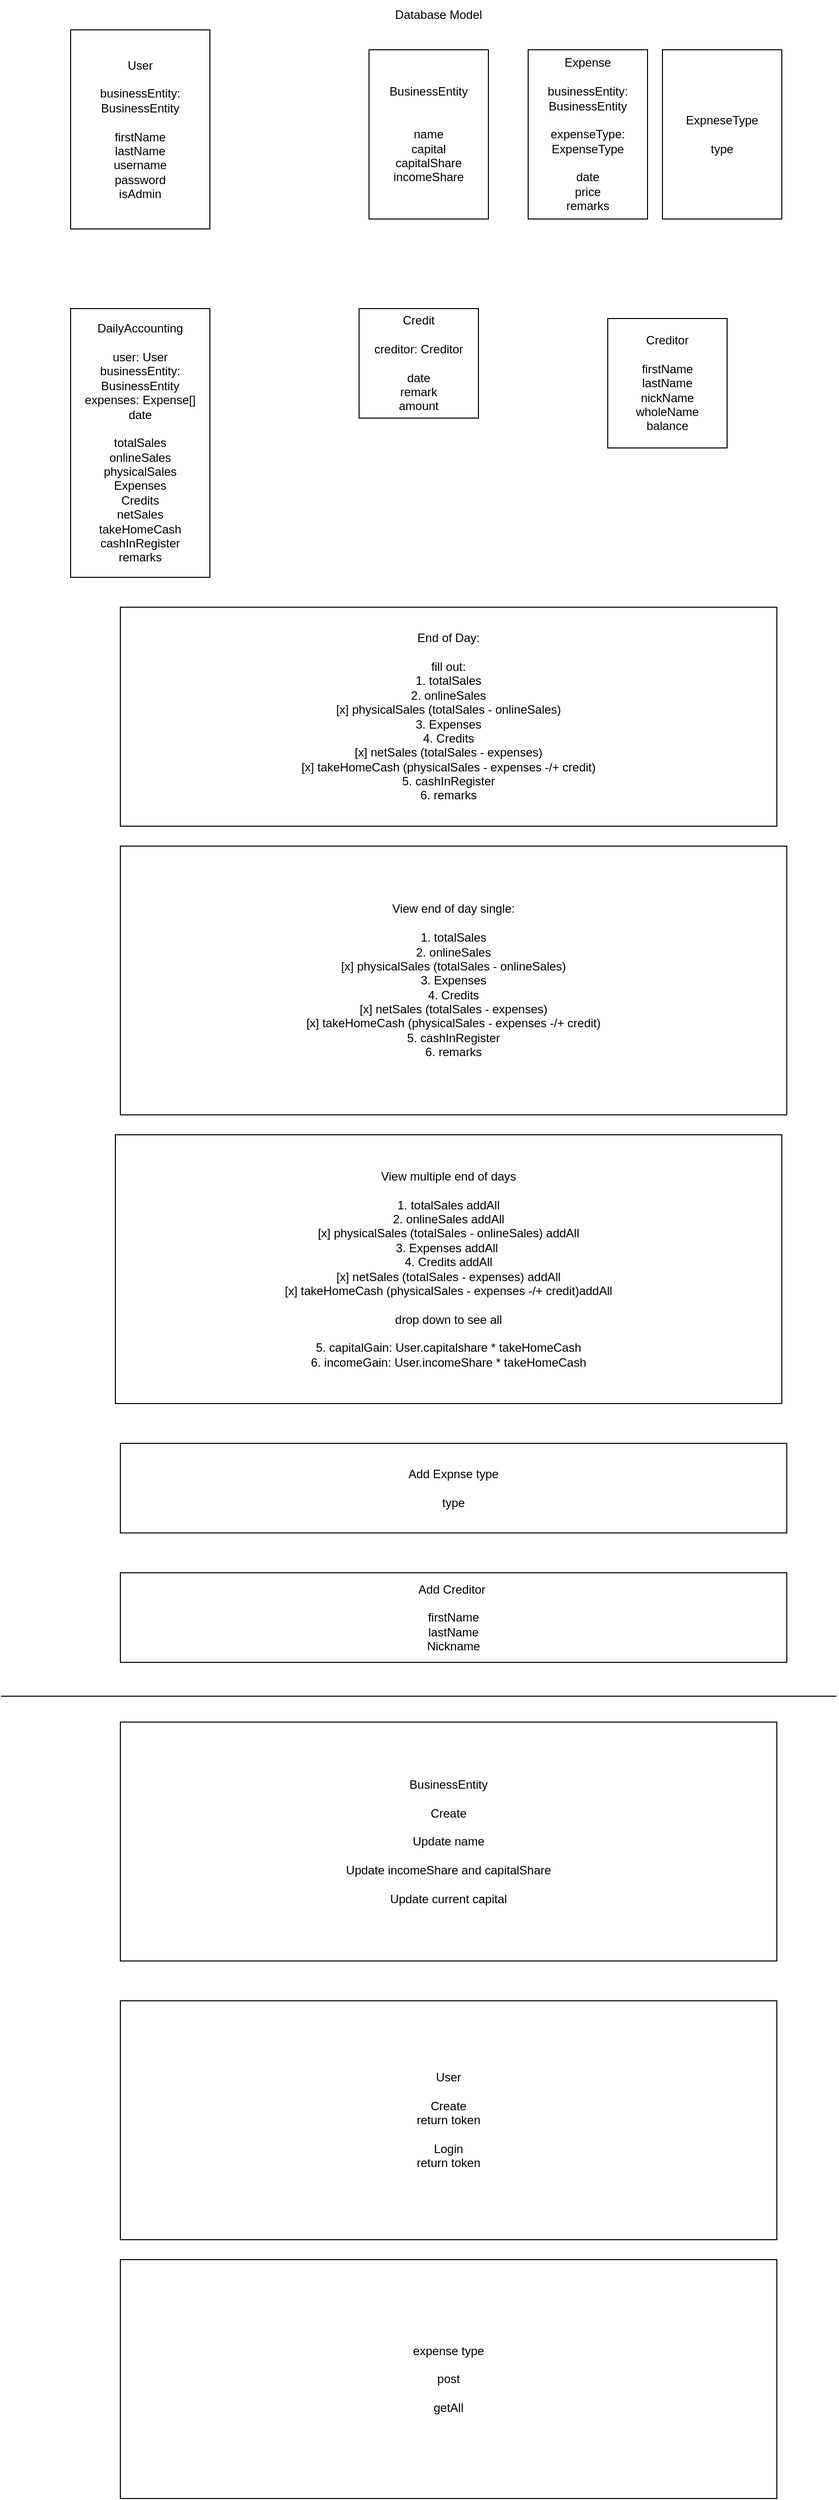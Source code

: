 <mxfile version="15.6.6" type="device"><diagram id="27YZcKbdvIIkczw3A9h6" name="Page-1"><mxGraphModel dx="1038" dy="547" grid="1" gridSize="10" guides="1" tooltips="1" connect="1" arrows="1" fold="1" page="1" pageScale="1" pageWidth="850" pageHeight="1100" math="0" shadow="0"><root><mxCell id="0"/><mxCell id="1" parent="0"/><mxCell id="jt-SDenVV1EwC-YxXWQB-1" value="Database Model" style="text;html=1;strokeColor=none;fillColor=none;align=center;verticalAlign=middle;whiteSpace=wrap;rounded=0;" parent="1" vertex="1"><mxGeometry x="380" y="10" width="120" height="30" as="geometry"/></mxCell><mxCell id="jt-SDenVV1EwC-YxXWQB-2" value="User&lt;br&gt;&lt;br&gt;businessEntity:&lt;br&gt;BusinessEntity&lt;br&gt;&lt;br&gt;firstName&lt;br&gt;lastName&lt;br&gt;username&lt;br&gt;password&lt;br&gt;isAdmin" style="rounded=0;whiteSpace=wrap;html=1;" parent="1" vertex="1"><mxGeometry x="70" y="40" width="140" height="200" as="geometry"/></mxCell><mxCell id="jt-SDenVV1EwC-YxXWQB-3" value="DailyAccounting&lt;br&gt;&lt;br&gt;user: User&lt;br&gt;businessEntity:&lt;br&gt;BusinessEntity&lt;br&gt;expenses: Expense[]&lt;br&gt;date&lt;br&gt;&lt;br&gt;totalSales&lt;br&gt;onlineSales&lt;br&gt;physicalSales&lt;br&gt;Expenses&lt;br&gt;Credits&lt;br&gt;netSales&lt;br&gt;takeHomeCash&lt;br&gt;cashInRegister&lt;br&gt;remarks" style="rounded=0;whiteSpace=wrap;html=1;" parent="1" vertex="1"><mxGeometry x="70" y="320" width="140" height="270" as="geometry"/></mxCell><mxCell id="jt-SDenVV1EwC-YxXWQB-4" value="Expense&lt;br&gt;&lt;br&gt;businessEntity:&lt;br&gt;BusinessEntity&lt;br&gt;&lt;br&gt;expenseType: ExpenseType&lt;br&gt;&lt;br&gt;date&lt;br&gt;price&lt;br&gt;remarks" style="rounded=0;whiteSpace=wrap;html=1;" parent="1" vertex="1"><mxGeometry x="530" y="60" width="120" height="170" as="geometry"/></mxCell><mxCell id="xOWwZzGV78IkBqvLT3d6-1" value="BusinessEntity&lt;br&gt;&lt;br&gt;&lt;br&gt;name&lt;br&gt;capital&lt;br&gt;capitalShare&lt;br&gt;incomeShare" style="rounded=0;whiteSpace=wrap;html=1;" parent="1" vertex="1"><mxGeometry x="370" y="60" width="120" height="170" as="geometry"/></mxCell><mxCell id="SXVXDn20BuGUWamBg-YK-15" value="End of Day:&lt;br&gt;&lt;br&gt;fill out:&lt;br&gt;1. totalSales&lt;br&gt;2. onlineSales&lt;br&gt;[x] physicalSales (totalSales - onlineSales)&lt;br&gt;3. Expenses&lt;br&gt;4. Credits&lt;br&gt;[x] netSales (totalSales - expenses)&lt;br&gt;[x] takeHomeCash (physicalSales - expenses -/+ credit)&lt;br&gt;5. cashInRegister&lt;br&gt;6. remarks" style="rounded=0;whiteSpace=wrap;html=1;" parent="1" vertex="1"><mxGeometry x="120" y="620" width="660" height="220" as="geometry"/></mxCell><mxCell id="SXVXDn20BuGUWamBg-YK-16" value="Credit&lt;br&gt;&lt;br&gt;creditor: Creditor&lt;br&gt;&lt;br&gt;date&lt;br&gt;remark&lt;br&gt;amount" style="rounded=0;whiteSpace=wrap;html=1;" parent="1" vertex="1"><mxGeometry x="360" y="320" width="120" height="110" as="geometry"/></mxCell><mxCell id="SXVXDn20BuGUWamBg-YK-17" value="Creditor&lt;br&gt;&lt;br&gt;firstName&lt;br&gt;lastName&lt;br&gt;nickName&lt;br&gt;wholeName&lt;br&gt;balance" style="rounded=0;whiteSpace=wrap;html=1;" parent="1" vertex="1"><mxGeometry x="610" y="330" width="120" height="130" as="geometry"/></mxCell><mxCell id="SXVXDn20BuGUWamBg-YK-18" value="View end of day single:&lt;br&gt;&lt;br&gt;1. totalSales&lt;br&gt;2. onlineSales&lt;br&gt;[x] physicalSales (totalSales - onlineSales)&lt;br&gt;3. Expenses&lt;br&gt;4. Credits&lt;br&gt;[x] netSales (totalSales - expenses)&lt;br&gt;[x] takeHomeCash (physicalSales - expenses -/+ credit)&lt;br&gt;5. cashInRegister&lt;br&gt;6. remarks" style="rounded=0;whiteSpace=wrap;html=1;" parent="1" vertex="1"><mxGeometry x="120" y="860" width="670" height="270" as="geometry"/></mxCell><mxCell id="SXVXDn20BuGUWamBg-YK-19" value="View multiple end of days&lt;br&gt;&lt;br&gt;1. totalSales addAll&lt;br&gt;2. onlineSales addAll&lt;br&gt;[x] physicalSales (totalSales - onlineSales) addAll&lt;br&gt;3. Expenses addAll&amp;nbsp;&lt;br&gt;4. Credits addAll&lt;br&gt;[x] netSales (totalSales - expenses) addAll&lt;br&gt;[x] takeHomeCash (physicalSales - expenses -/+ credit)addAll&lt;br&gt;&lt;br&gt;drop down to see all&lt;br&gt;&lt;br&gt;5. capitalGain: User.capitalshare * takeHomeCash&lt;br&gt;6. incomeGain: User.incomeShare * takeHomeCash" style="rounded=0;whiteSpace=wrap;html=1;" parent="1" vertex="1"><mxGeometry x="115" y="1150" width="670" height="270" as="geometry"/></mxCell><mxCell id="SXVXDn20BuGUWamBg-YK-20" value="Add Expnse type&lt;br&gt;&lt;br&gt;type" style="rounded=0;whiteSpace=wrap;html=1;" parent="1" vertex="1"><mxGeometry x="120" y="1460" width="670" height="90" as="geometry"/></mxCell><mxCell id="SXVXDn20BuGUWamBg-YK-21" value="ExpneseType&lt;br&gt;&lt;br&gt;type" style="rounded=0;whiteSpace=wrap;html=1;" parent="1" vertex="1"><mxGeometry x="665" y="60" width="120" height="170" as="geometry"/></mxCell><mxCell id="SXVXDn20BuGUWamBg-YK-22" value="Add Creditor&amp;nbsp;&lt;br&gt;&lt;br&gt;firstName&lt;br&gt;lastName&lt;br&gt;Nickname" style="rounded=0;whiteSpace=wrap;html=1;" parent="1" vertex="1"><mxGeometry x="120" y="1590" width="670" height="90" as="geometry"/></mxCell><mxCell id="Tf0hgai7c_R0EzSnoUQs-1" value="" style="endArrow=none;html=1;rounded=0;strokeColor=default;labelBackgroundColor=default;fontColor=default;" parent="1" edge="1"><mxGeometry width="50" height="50" relative="1" as="geometry"><mxPoint y="1714" as="sourcePoint"/><mxPoint x="840" y="1714" as="targetPoint"/></mxGeometry></mxCell><mxCell id="Tf0hgai7c_R0EzSnoUQs-2" value="BusinessEntity&lt;br&gt;&lt;br&gt;Create&lt;br&gt;&lt;br&gt;Update name&lt;br&gt;&lt;br&gt;Update incomeShare and capitalShare&lt;br&gt;&lt;br&gt;Update current capital" style="rounded=0;whiteSpace=wrap;html=1;fontColor=default;fillColor=default;strokeColor=default;" parent="1" vertex="1"><mxGeometry x="120" y="1740" width="660" height="240" as="geometry"/></mxCell><mxCell id="Tf0hgai7c_R0EzSnoUQs-3" value="User&lt;br&gt;&lt;br&gt;Create&lt;br&gt;return token&lt;br&gt;&lt;br&gt;Login&lt;br&gt;return token" style="rounded=0;whiteSpace=wrap;html=1;fontColor=default;fillColor=default;strokeColor=default;" parent="1" vertex="1"><mxGeometry x="120" y="2020" width="660" height="240" as="geometry"/></mxCell><mxCell id="d8vhcdT6LhWT3pDIbsVV-1" value="expense type&lt;br&gt;&lt;br&gt;post&lt;br&gt;&lt;br&gt;getAll&lt;br&gt;" style="rounded=0;whiteSpace=wrap;html=1;fontColor=default;fillColor=default;strokeColor=default;" vertex="1" parent="1"><mxGeometry x="120" y="2280" width="660" height="240" as="geometry"/></mxCell></root></mxGraphModel></diagram></mxfile>